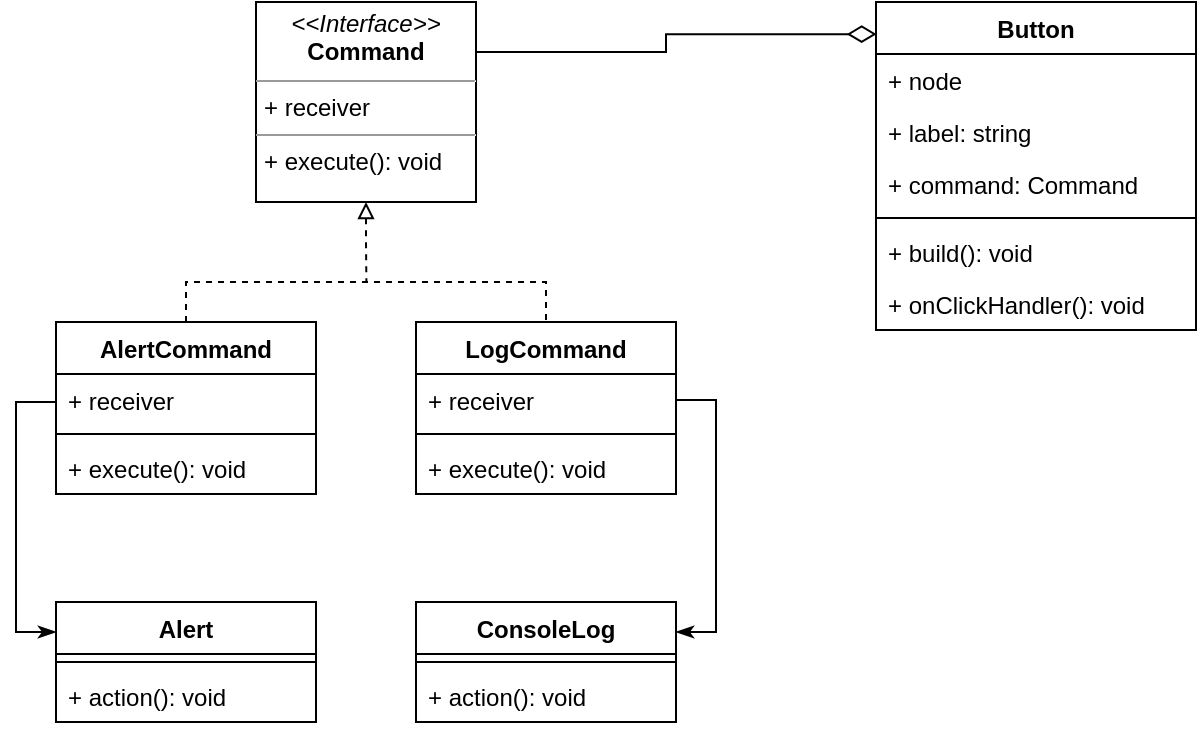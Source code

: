 <mxfile version="14.6.13" type="device"><diagram id="d2y1UP466g59hgJlvtXq" name="Страница 1"><mxGraphModel dx="905" dy="672" grid="1" gridSize="10" guides="1" tooltips="1" connect="1" arrows="1" fold="1" page="1" pageScale="1" pageWidth="827" pageHeight="1169" math="0" shadow="0"><root><mxCell id="0"/><mxCell id="1" parent="0"/><mxCell id="uOdSEKACALe3ob19vJa2-18" style="edgeStyle=orthogonalEdgeStyle;rounded=0;orthogonalLoop=1;jettySize=auto;html=1;exitX=0.5;exitY=1;exitDx=0;exitDy=0;dashed=1;endArrow=none;endFill=0;startArrow=block;startFill=0;" edge="1" parent="1" source="uOdSEKACALe3ob19vJa2-1"><mxGeometry relative="1" as="geometry"><mxPoint x="215.2" y="410" as="targetPoint"/></mxGeometry></mxCell><mxCell id="uOdSEKACALe3ob19vJa2-20" style="edgeStyle=orthogonalEdgeStyle;rounded=0;orthogonalLoop=1;jettySize=auto;html=1;exitX=1;exitY=0.25;exitDx=0;exitDy=0;entryX=0.002;entryY=0.098;entryDx=0;entryDy=0;entryPerimeter=0;startArrow=none;startFill=0;endArrow=diamondThin;endFill=0;endSize=12;" edge="1" parent="1" source="uOdSEKACALe3ob19vJa2-1" target="uOdSEKACALe3ob19vJa2-10"><mxGeometry relative="1" as="geometry"/></mxCell><mxCell id="uOdSEKACALe3ob19vJa2-1" value="&lt;p style=&quot;margin: 0px ; margin-top: 4px ; text-align: center&quot;&gt;&lt;i&gt;&amp;lt;&amp;lt;Interface&amp;gt;&amp;gt;&lt;/i&gt;&lt;br&gt;&lt;b&gt;Command&lt;/b&gt;&lt;/p&gt;&lt;hr size=&quot;1&quot;&gt;&lt;p style=&quot;margin: 0px ; margin-left: 4px&quot;&gt;+ receiver&lt;br&gt;&lt;/p&gt;&lt;hr size=&quot;1&quot;&gt;&lt;p style=&quot;margin: 0px ; margin-left: 4px&quot;&gt;+ execute(): void&lt;br&gt;&lt;/p&gt;" style="verticalAlign=top;align=left;overflow=fill;fontSize=12;fontFamily=Helvetica;html=1;" vertex="1" parent="1"><mxGeometry x="160" y="270" width="110" height="100" as="geometry"/></mxCell><mxCell id="uOdSEKACALe3ob19vJa2-17" style="edgeStyle=orthogonalEdgeStyle;rounded=0;orthogonalLoop=1;jettySize=auto;html=1;exitX=0.5;exitY=0;exitDx=0;exitDy=0;entryX=0.5;entryY=0;entryDx=0;entryDy=0;dashed=1;endArrow=none;endFill=0;" edge="1" parent="1" source="uOdSEKACALe3ob19vJa2-2" target="uOdSEKACALe3ob19vJa2-6"><mxGeometry relative="1" as="geometry"/></mxCell><mxCell id="uOdSEKACALe3ob19vJa2-2" value="AlertCommand" style="swimlane;fontStyle=1;align=center;verticalAlign=top;childLayout=stackLayout;horizontal=1;startSize=26;horizontalStack=0;resizeParent=1;resizeParentMax=0;resizeLast=0;collapsible=1;marginBottom=0;" vertex="1" parent="1"><mxGeometry x="60" y="430" width="130" height="86" as="geometry"/></mxCell><mxCell id="uOdSEKACALe3ob19vJa2-3" value="+ receiver" style="text;strokeColor=none;fillColor=none;align=left;verticalAlign=top;spacingLeft=4;spacingRight=4;overflow=hidden;rotatable=0;points=[[0,0.5],[1,0.5]];portConstraint=eastwest;" vertex="1" parent="uOdSEKACALe3ob19vJa2-2"><mxGeometry y="26" width="130" height="26" as="geometry"/></mxCell><mxCell id="uOdSEKACALe3ob19vJa2-4" value="" style="line;strokeWidth=1;fillColor=none;align=left;verticalAlign=middle;spacingTop=-1;spacingLeft=3;spacingRight=3;rotatable=0;labelPosition=right;points=[];portConstraint=eastwest;" vertex="1" parent="uOdSEKACALe3ob19vJa2-2"><mxGeometry y="52" width="130" height="8" as="geometry"/></mxCell><mxCell id="uOdSEKACALe3ob19vJa2-5" value="+ execute(): void" style="text;strokeColor=none;fillColor=none;align=left;verticalAlign=top;spacingLeft=4;spacingRight=4;overflow=hidden;rotatable=0;points=[[0,0.5],[1,0.5]];portConstraint=eastwest;" vertex="1" parent="uOdSEKACALe3ob19vJa2-2"><mxGeometry y="60" width="130" height="26" as="geometry"/></mxCell><mxCell id="uOdSEKACALe3ob19vJa2-6" value="LogCommand" style="swimlane;fontStyle=1;align=center;verticalAlign=top;childLayout=stackLayout;horizontal=1;startSize=26;horizontalStack=0;resizeParent=1;resizeParentMax=0;resizeLast=0;collapsible=1;marginBottom=0;" vertex="1" parent="1"><mxGeometry x="240" y="430" width="130" height="86" as="geometry"/></mxCell><mxCell id="uOdSEKACALe3ob19vJa2-7" value="+ receiver" style="text;strokeColor=none;fillColor=none;align=left;verticalAlign=top;spacingLeft=4;spacingRight=4;overflow=hidden;rotatable=0;points=[[0,0.5],[1,0.5]];portConstraint=eastwest;" vertex="1" parent="uOdSEKACALe3ob19vJa2-6"><mxGeometry y="26" width="130" height="26" as="geometry"/></mxCell><mxCell id="uOdSEKACALe3ob19vJa2-8" value="" style="line;strokeWidth=1;fillColor=none;align=left;verticalAlign=middle;spacingTop=-1;spacingLeft=3;spacingRight=3;rotatable=0;labelPosition=right;points=[];portConstraint=eastwest;" vertex="1" parent="uOdSEKACALe3ob19vJa2-6"><mxGeometry y="52" width="130" height="8" as="geometry"/></mxCell><mxCell id="uOdSEKACALe3ob19vJa2-9" value="+ execute(): void" style="text;strokeColor=none;fillColor=none;align=left;verticalAlign=top;spacingLeft=4;spacingRight=4;overflow=hidden;rotatable=0;points=[[0,0.5],[1,0.5]];portConstraint=eastwest;" vertex="1" parent="uOdSEKACALe3ob19vJa2-6"><mxGeometry y="60" width="130" height="26" as="geometry"/></mxCell><mxCell id="uOdSEKACALe3ob19vJa2-10" value="Button" style="swimlane;fontStyle=1;align=center;verticalAlign=top;childLayout=stackLayout;horizontal=1;startSize=26;horizontalStack=0;resizeParent=1;resizeParentMax=0;resizeLast=0;collapsible=1;marginBottom=0;" vertex="1" parent="1"><mxGeometry x="470" y="270" width="160" height="164" as="geometry"/></mxCell><mxCell id="uOdSEKACALe3ob19vJa2-11" value="+ node" style="text;strokeColor=none;fillColor=none;align=left;verticalAlign=top;spacingLeft=4;spacingRight=4;overflow=hidden;rotatable=0;points=[[0,0.5],[1,0.5]];portConstraint=eastwest;" vertex="1" parent="uOdSEKACALe3ob19vJa2-10"><mxGeometry y="26" width="160" height="26" as="geometry"/></mxCell><mxCell id="uOdSEKACALe3ob19vJa2-15" value="+ label: string" style="text;strokeColor=none;fillColor=none;align=left;verticalAlign=top;spacingLeft=4;spacingRight=4;overflow=hidden;rotatable=0;points=[[0,0.5],[1,0.5]];portConstraint=eastwest;" vertex="1" parent="uOdSEKACALe3ob19vJa2-10"><mxGeometry y="52" width="160" height="26" as="geometry"/></mxCell><mxCell id="uOdSEKACALe3ob19vJa2-14" value="+ command: Command" style="text;strokeColor=none;fillColor=none;align=left;verticalAlign=top;spacingLeft=4;spacingRight=4;overflow=hidden;rotatable=0;points=[[0,0.5],[1,0.5]];portConstraint=eastwest;" vertex="1" parent="uOdSEKACALe3ob19vJa2-10"><mxGeometry y="78" width="160" height="26" as="geometry"/></mxCell><mxCell id="uOdSEKACALe3ob19vJa2-12" value="" style="line;strokeWidth=1;fillColor=none;align=left;verticalAlign=middle;spacingTop=-1;spacingLeft=3;spacingRight=3;rotatable=0;labelPosition=right;points=[];portConstraint=eastwest;" vertex="1" parent="uOdSEKACALe3ob19vJa2-10"><mxGeometry y="104" width="160" height="8" as="geometry"/></mxCell><mxCell id="uOdSEKACALe3ob19vJa2-13" value="+ build(): void" style="text;strokeColor=none;fillColor=none;align=left;verticalAlign=top;spacingLeft=4;spacingRight=4;overflow=hidden;rotatable=0;points=[[0,0.5],[1,0.5]];portConstraint=eastwest;" vertex="1" parent="uOdSEKACALe3ob19vJa2-10"><mxGeometry y="112" width="160" height="26" as="geometry"/></mxCell><mxCell id="uOdSEKACALe3ob19vJa2-16" value="+ onClickHandler(): void" style="text;strokeColor=none;fillColor=none;align=left;verticalAlign=top;spacingLeft=4;spacingRight=4;overflow=hidden;rotatable=0;points=[[0,0.5],[1,0.5]];portConstraint=eastwest;" vertex="1" parent="uOdSEKACALe3ob19vJa2-10"><mxGeometry y="138" width="160" height="26" as="geometry"/></mxCell><mxCell id="uOdSEKACALe3ob19vJa2-21" value="Alert" style="swimlane;fontStyle=1;align=center;verticalAlign=top;childLayout=stackLayout;horizontal=1;startSize=26;horizontalStack=0;resizeParent=1;resizeParentMax=0;resizeLast=0;collapsible=1;marginBottom=0;" vertex="1" parent="1"><mxGeometry x="60" y="570" width="130" height="60" as="geometry"/></mxCell><mxCell id="uOdSEKACALe3ob19vJa2-23" value="" style="line;strokeWidth=1;fillColor=none;align=left;verticalAlign=middle;spacingTop=-1;spacingLeft=3;spacingRight=3;rotatable=0;labelPosition=right;points=[];portConstraint=eastwest;" vertex="1" parent="uOdSEKACALe3ob19vJa2-21"><mxGeometry y="26" width="130" height="8" as="geometry"/></mxCell><mxCell id="uOdSEKACALe3ob19vJa2-24" value="+ action(): void" style="text;strokeColor=none;fillColor=none;align=left;verticalAlign=top;spacingLeft=4;spacingRight=4;overflow=hidden;rotatable=0;points=[[0,0.5],[1,0.5]];portConstraint=eastwest;" vertex="1" parent="uOdSEKACALe3ob19vJa2-21"><mxGeometry y="34" width="130" height="26" as="geometry"/></mxCell><mxCell id="uOdSEKACALe3ob19vJa2-25" value="ConsoleLog" style="swimlane;fontStyle=1;align=center;verticalAlign=top;childLayout=stackLayout;horizontal=1;startSize=26;horizontalStack=0;resizeParent=1;resizeParentMax=0;resizeLast=0;collapsible=1;marginBottom=0;" vertex="1" parent="1"><mxGeometry x="240" y="570" width="130" height="60" as="geometry"/></mxCell><mxCell id="uOdSEKACALe3ob19vJa2-26" value="" style="line;strokeWidth=1;fillColor=none;align=left;verticalAlign=middle;spacingTop=-1;spacingLeft=3;spacingRight=3;rotatable=0;labelPosition=right;points=[];portConstraint=eastwest;" vertex="1" parent="uOdSEKACALe3ob19vJa2-25"><mxGeometry y="26" width="130" height="8" as="geometry"/></mxCell><mxCell id="uOdSEKACALe3ob19vJa2-27" value="+ action(): void" style="text;strokeColor=none;fillColor=none;align=left;verticalAlign=top;spacingLeft=4;spacingRight=4;overflow=hidden;rotatable=0;points=[[0,0.5],[1,0.5]];portConstraint=eastwest;" vertex="1" parent="uOdSEKACALe3ob19vJa2-25"><mxGeometry y="34" width="130" height="26" as="geometry"/></mxCell><mxCell id="uOdSEKACALe3ob19vJa2-28" style="edgeStyle=orthogonalEdgeStyle;rounded=0;orthogonalLoop=1;jettySize=auto;html=1;exitX=0;exitY=0.5;exitDx=0;exitDy=0;entryX=0;entryY=0.25;entryDx=0;entryDy=0;startArrow=none;startFill=0;endArrow=classicThin;endFill=1;endSize=6;" edge="1" parent="1" source="uOdSEKACALe3ob19vJa2-5" target="uOdSEKACALe3ob19vJa2-21"><mxGeometry relative="1" as="geometry"><Array as="points"><mxPoint x="60" y="470"/><mxPoint x="40" y="470"/><mxPoint x="40" y="585"/></Array></mxGeometry></mxCell><mxCell id="uOdSEKACALe3ob19vJa2-29" style="edgeStyle=orthogonalEdgeStyle;rounded=0;orthogonalLoop=1;jettySize=auto;html=1;exitX=1;exitY=0.5;exitDx=0;exitDy=0;entryX=1;entryY=0.25;entryDx=0;entryDy=0;startArrow=none;startFill=0;endArrow=classicThin;endFill=1;endSize=6;" edge="1" parent="1" source="uOdSEKACALe3ob19vJa2-7" target="uOdSEKACALe3ob19vJa2-25"><mxGeometry relative="1" as="geometry"/></mxCell></root></mxGraphModel></diagram></mxfile>